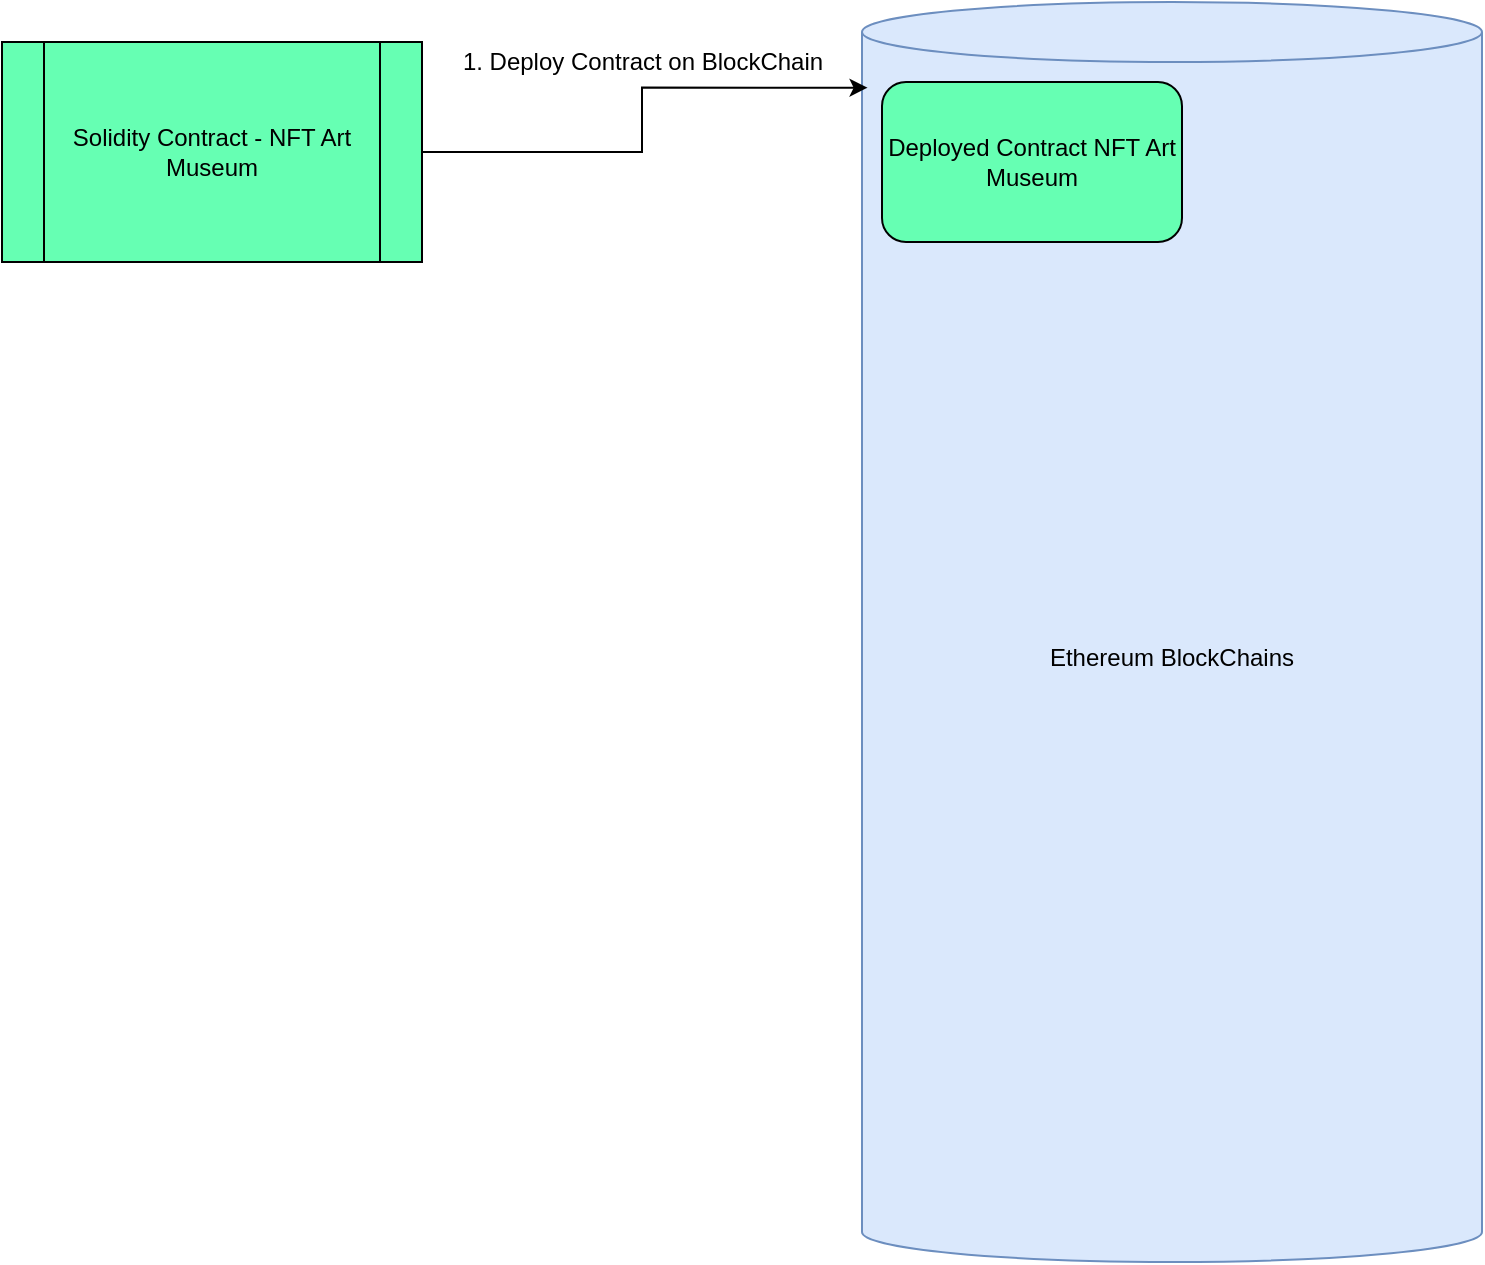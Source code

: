 <mxfile version="15.2.9" type="github"><diagram id="UNaX79pWi9RsRxxgaLS2" name="Page-1"><mxGraphModel dx="1062" dy="776" grid="1" gridSize="10" guides="1" tooltips="1" connect="1" arrows="1" fold="1" page="1" pageScale="1" pageWidth="850" pageHeight="1100" math="0" shadow="0"><root><mxCell id="0"/><mxCell id="1" parent="0"/><mxCell id="Oq0JMZHditp9vBbF7EYv-1" value="Ethereum BlockChains" style="shape=cylinder3;whiteSpace=wrap;html=1;boundedLbl=1;backgroundOutline=1;size=15;fillColor=#dae8fc;strokeColor=#6c8ebf;" vertex="1" parent="1"><mxGeometry x="500" y="70" width="310" height="630" as="geometry"/></mxCell><mxCell id="Oq0JMZHditp9vBbF7EYv-3" value="Deployed Contract NFT Art Museum" style="rounded=1;whiteSpace=wrap;html=1;fillColor=#66FFB3;" vertex="1" parent="1"><mxGeometry x="510" y="110" width="150" height="80" as="geometry"/></mxCell><mxCell id="Oq0JMZHditp9vBbF7EYv-5" style="edgeStyle=orthogonalEdgeStyle;rounded=0;orthogonalLoop=1;jettySize=auto;html=1;entryX=0.009;entryY=0.068;entryDx=0;entryDy=0;entryPerimeter=0;" edge="1" parent="1" source="Oq0JMZHditp9vBbF7EYv-4" target="Oq0JMZHditp9vBbF7EYv-1"><mxGeometry relative="1" as="geometry"/></mxCell><mxCell id="Oq0JMZHditp9vBbF7EYv-4" value="Solidity Contract - NFT Art Museum" style="shape=process;whiteSpace=wrap;html=1;backgroundOutline=1;fillColor=#66FFB3;" vertex="1" parent="1"><mxGeometry x="70" y="90" width="210" height="110" as="geometry"/></mxCell><mxCell id="Oq0JMZHditp9vBbF7EYv-6" value="1. Deploy Contract on BlockChain" style="text;html=1;align=center;verticalAlign=middle;resizable=0;points=[];autosize=1;strokeColor=none;fillColor=none;" vertex="1" parent="1"><mxGeometry x="290" y="90" width="200" height="20" as="geometry"/></mxCell></root></mxGraphModel></diagram></mxfile>